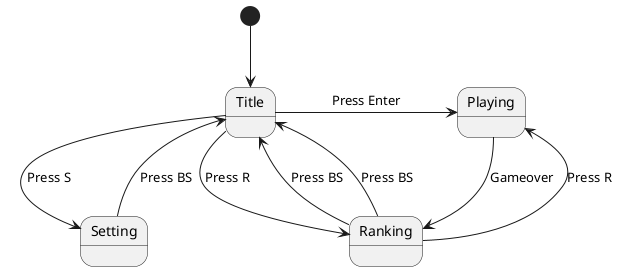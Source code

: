 @startuml gameState

state "Title" as t
state "Playing" as p
state "Result" as r
state "Setting" as s
state "Ranking" as r

[*] -d-> t
t -r-> p : Press Enter
p -[hidden]d-> r
s -[hidden]r-> r
t -> r : Press R
r -u-> t : Press BS
t -d-> s : Press S
s -u-> t : Press BS
p -r-> r : Gameover
r -l-> t : Press BS
r -l-> p : Press R

@enduml

@startuml Game Move State

state "LEFT" as l
state "RIGHT" as r
state "UP" as u
state "DOWN" as d

[*] -d-> l
l -d-> u : Up
l -r-> r : Right
u -r-> d : Down
r -d-> d : Down

l -> d : Down

r -> u : Up
r -l-> l : Left

u -u-> l : Left
u -> r : Right

d -l-> u : Up
d -> l : Left
d -u-> r : Right

@enduml